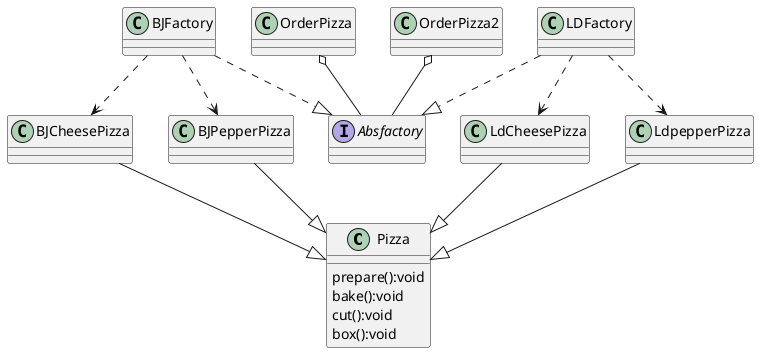 @startuml

class Pizza{
prepare():void
bake():void
cut():void
box():void
}

class BJCheesePizza
class LdCheesePizza
class BJPepperPizza
class LdpepperPizza

LdCheesePizza --|> Pizza
BJCheesePizza --|> Pizza
BJPepperPizza --|> Pizza
LdpepperPizza --|> Pizza

interface Absfactory

class BJFactory
class LDFactory

BJFactory ..|> Absfactory
LDFactory ..|> Absfactory

BJFactory ..> BJPepperPizza
BJFactory ..> BJCheesePizza
LDFactory ..> LdCheesePizza
LDFactory ..> LdpepperPizza
OrderPizza o-- Absfactory
OrderPizza2 o-- Absfactory
@enduml